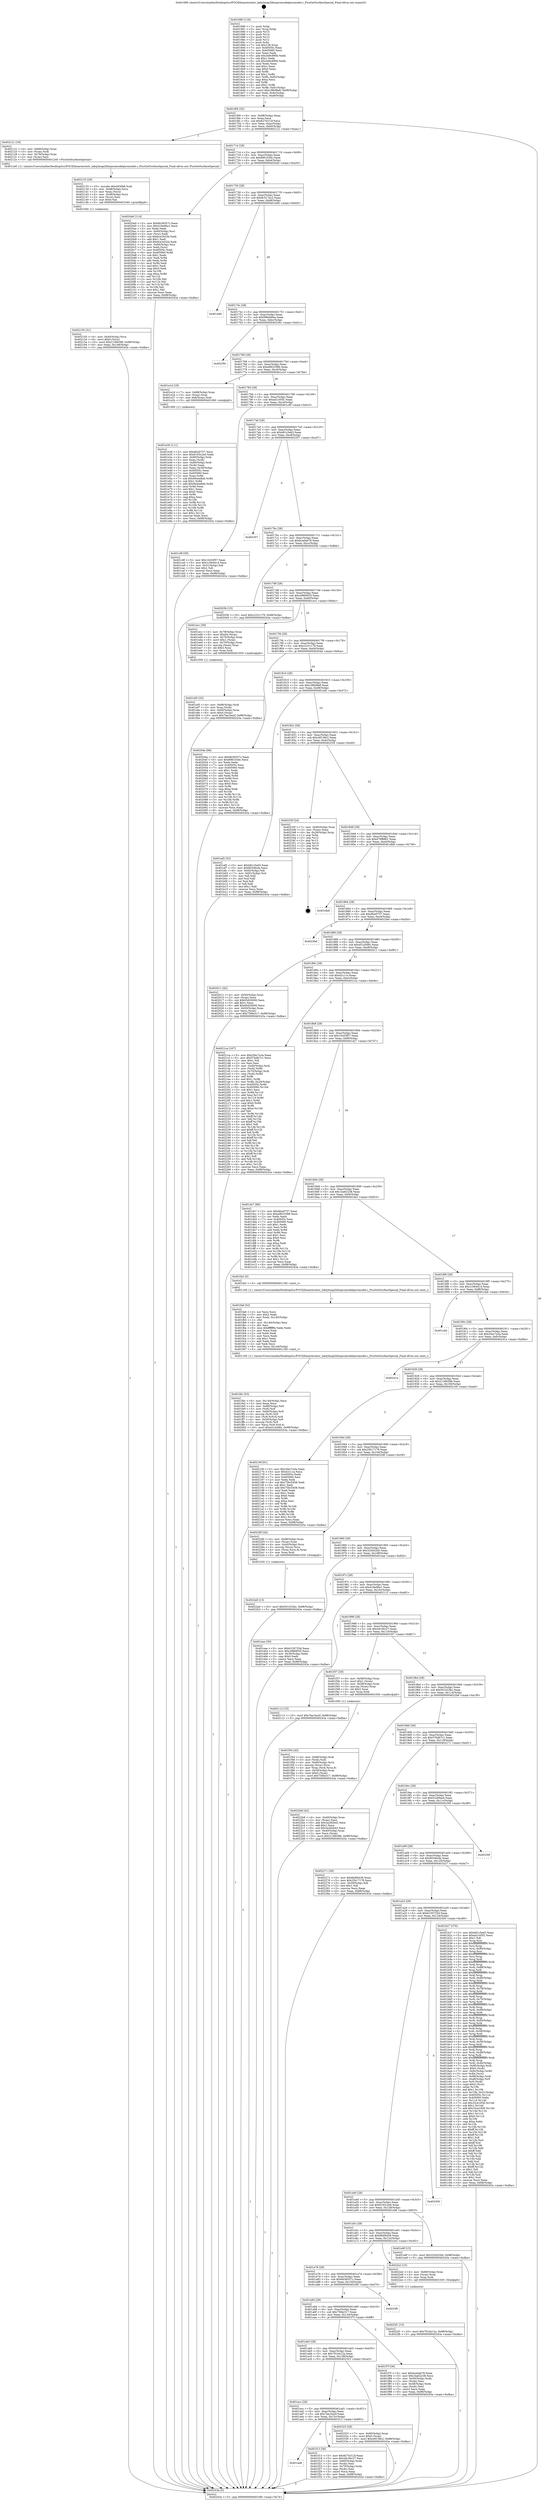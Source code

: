 digraph "0x401680" {
  label = "0x401680 (/mnt/c/Users/mathe/Desktop/tcc/POCII/binaries/extr_labq3map2libspicomodelpicomodel.c_PicoGetSurfaceSpecial_Final-ollvm.out::main(0))"
  labelloc = "t"
  node[shape=record]

  Entry [label="",width=0.3,height=0.3,shape=circle,fillcolor=black,style=filled]
  "0x4016f4" [label="{
     0x4016f4 [32]\l
     | [instrs]\l
     &nbsp;&nbsp;0x4016f4 \<+6\>: mov -0x98(%rbp),%eax\l
     &nbsp;&nbsp;0x4016fa \<+2\>: mov %eax,%ecx\l
     &nbsp;&nbsp;0x4016fc \<+6\>: sub $0x827b312f,%ecx\l
     &nbsp;&nbsp;0x401702 \<+6\>: mov %eax,-0xac(%rbp)\l
     &nbsp;&nbsp;0x401708 \<+6\>: mov %ecx,-0xb0(%rbp)\l
     &nbsp;&nbsp;0x40170e \<+6\>: je 0000000000402121 \<main+0xaa1\>\l
  }"]
  "0x402121" [label="{
     0x402121 [18]\l
     | [instrs]\l
     &nbsp;&nbsp;0x402121 \<+4\>: mov -0x68(%rbp),%rax\l
     &nbsp;&nbsp;0x402125 \<+3\>: mov (%rax),%rdi\l
     &nbsp;&nbsp;0x402128 \<+4\>: mov -0x78(%rbp),%rax\l
     &nbsp;&nbsp;0x40212c \<+2\>: mov (%rax),%esi\l
     &nbsp;&nbsp;0x40212e \<+5\>: call 0000000000401240 \<PicoGetSurfaceSpecial\>\l
     | [calls]\l
     &nbsp;&nbsp;0x401240 \{1\} (/mnt/c/Users/mathe/Desktop/tcc/POCII/binaries/extr_labq3map2libspicomodelpicomodel.c_PicoGetSurfaceSpecial_Final-ollvm.out::PicoGetSurfaceSpecial)\l
  }"]
  "0x401714" [label="{
     0x401714 [28]\l
     | [instrs]\l
     &nbsp;&nbsp;0x401714 \<+5\>: jmp 0000000000401719 \<main+0x99\>\l
     &nbsp;&nbsp;0x401719 \<+6\>: mov -0xac(%rbp),%eax\l
     &nbsp;&nbsp;0x40171f \<+5\>: sub $0x896103dc,%eax\l
     &nbsp;&nbsp;0x401724 \<+6\>: mov %eax,-0xb4(%rbp)\l
     &nbsp;&nbsp;0x40172a \<+6\>: je 00000000004020a0 \<main+0xa20\>\l
  }"]
  Exit [label="",width=0.3,height=0.3,shape=circle,fillcolor=black,style=filled,peripheries=2]
  "0x4020a0" [label="{
     0x4020a0 [114]\l
     | [instrs]\l
     &nbsp;&nbsp;0x4020a0 \<+5\>: mov $0x6b36557c,%eax\l
     &nbsp;&nbsp;0x4020a5 \<+5\>: mov $0x418e96a1,%ecx\l
     &nbsp;&nbsp;0x4020aa \<+2\>: xor %edx,%edx\l
     &nbsp;&nbsp;0x4020ac \<+4\>: mov -0x60(%rbp),%rsi\l
     &nbsp;&nbsp;0x4020b0 \<+2\>: mov (%rsi),%edi\l
     &nbsp;&nbsp;0x4020b2 \<+6\>: sub $0x6ce3432b,%edi\l
     &nbsp;&nbsp;0x4020b8 \<+3\>: add $0x1,%edi\l
     &nbsp;&nbsp;0x4020bb \<+6\>: add $0x6ce3432b,%edi\l
     &nbsp;&nbsp;0x4020c1 \<+4\>: mov -0x60(%rbp),%rsi\l
     &nbsp;&nbsp;0x4020c5 \<+2\>: mov %edi,(%rsi)\l
     &nbsp;&nbsp;0x4020c7 \<+7\>: mov 0x40505c,%edi\l
     &nbsp;&nbsp;0x4020ce \<+8\>: mov 0x405060,%r8d\l
     &nbsp;&nbsp;0x4020d6 \<+3\>: sub $0x1,%edx\l
     &nbsp;&nbsp;0x4020d9 \<+3\>: mov %edi,%r9d\l
     &nbsp;&nbsp;0x4020dc \<+3\>: add %edx,%r9d\l
     &nbsp;&nbsp;0x4020df \<+4\>: imul %r9d,%edi\l
     &nbsp;&nbsp;0x4020e3 \<+3\>: and $0x1,%edi\l
     &nbsp;&nbsp;0x4020e6 \<+3\>: cmp $0x0,%edi\l
     &nbsp;&nbsp;0x4020e9 \<+4\>: sete %r10b\l
     &nbsp;&nbsp;0x4020ed \<+4\>: cmp $0xa,%r8d\l
     &nbsp;&nbsp;0x4020f1 \<+4\>: setl %r11b\l
     &nbsp;&nbsp;0x4020f5 \<+3\>: mov %r10b,%bl\l
     &nbsp;&nbsp;0x4020f8 \<+3\>: and %r11b,%bl\l
     &nbsp;&nbsp;0x4020fb \<+3\>: xor %r11b,%r10b\l
     &nbsp;&nbsp;0x4020fe \<+3\>: or %r10b,%bl\l
     &nbsp;&nbsp;0x402101 \<+3\>: test $0x1,%bl\l
     &nbsp;&nbsp;0x402104 \<+3\>: cmovne %ecx,%eax\l
     &nbsp;&nbsp;0x402107 \<+6\>: mov %eax,-0x98(%rbp)\l
     &nbsp;&nbsp;0x40210d \<+5\>: jmp 000000000040243a \<main+0xdba\>\l
  }"]
  "0x401730" [label="{
     0x401730 [28]\l
     | [instrs]\l
     &nbsp;&nbsp;0x401730 \<+5\>: jmp 0000000000401735 \<main+0xb5\>\l
     &nbsp;&nbsp;0x401735 \<+6\>: mov -0xac(%rbp),%eax\l
     &nbsp;&nbsp;0x40173b \<+5\>: sub $0x8c517ac2,%eax\l
     &nbsp;&nbsp;0x401740 \<+6\>: mov %eax,-0xb8(%rbp)\l
     &nbsp;&nbsp;0x401746 \<+6\>: je 0000000000401d46 \<main+0x6c6\>\l
  }"]
  "0x4022f1" [label="{
     0x4022f1 [15]\l
     | [instrs]\l
     &nbsp;&nbsp;0x4022f1 \<+10\>: movl $0x791eb12a,-0x98(%rbp)\l
     &nbsp;&nbsp;0x4022fb \<+5\>: jmp 000000000040243a \<main+0xdba\>\l
  }"]
  "0x401d46" [label="{
     0x401d46\l
  }", style=dashed]
  "0x40174c" [label="{
     0x40174c [28]\l
     | [instrs]\l
     &nbsp;&nbsp;0x40174c \<+5\>: jmp 0000000000401751 \<main+0xd1\>\l
     &nbsp;&nbsp;0x401751 \<+6\>: mov -0xac(%rbp),%eax\l
     &nbsp;&nbsp;0x401757 \<+5\>: sub $0x996dd0ea,%eax\l
     &nbsp;&nbsp;0x40175c \<+6\>: mov %eax,-0xbc(%rbp)\l
     &nbsp;&nbsp;0x401762 \<+6\>: je 000000000040239c \<main+0xd1c\>\l
  }"]
  "0x4022a9" [label="{
     0x4022a9 [15]\l
     | [instrs]\l
     &nbsp;&nbsp;0x4022a9 \<+10\>: movl $0x501023bc,-0x98(%rbp)\l
     &nbsp;&nbsp;0x4022b3 \<+5\>: jmp 000000000040243a \<main+0xdba\>\l
  }"]
  "0x40239c" [label="{
     0x40239c\l
  }", style=dashed]
  "0x401768" [label="{
     0x401768 [28]\l
     | [instrs]\l
     &nbsp;&nbsp;0x401768 \<+5\>: jmp 000000000040176d \<main+0xed\>\l
     &nbsp;&nbsp;0x40176d \<+6\>: mov -0xac(%rbp),%eax\l
     &nbsp;&nbsp;0x401773 \<+5\>: sub $0xa9623386,%eax\l
     &nbsp;&nbsp;0x401778 \<+6\>: mov %eax,-0xc0(%rbp)\l
     &nbsp;&nbsp;0x40177e \<+6\>: je 0000000000401e1d \<main+0x79d\>\l
  }"]
  "0x402150" [label="{
     0x402150 [31]\l
     | [instrs]\l
     &nbsp;&nbsp;0x402150 \<+4\>: mov -0x40(%rbp),%rcx\l
     &nbsp;&nbsp;0x402154 \<+6\>: movl $0x0,(%rcx)\l
     &nbsp;&nbsp;0x40215a \<+10\>: movl $0x21366386,-0x98(%rbp)\l
     &nbsp;&nbsp;0x402164 \<+6\>: mov %eax,-0x148(%rbp)\l
     &nbsp;&nbsp;0x40216a \<+5\>: jmp 000000000040243a \<main+0xdba\>\l
  }"]
  "0x401e1d" [label="{
     0x401e1d [19]\l
     | [instrs]\l
     &nbsp;&nbsp;0x401e1d \<+7\>: mov -0x88(%rbp),%rax\l
     &nbsp;&nbsp;0x401e24 \<+3\>: mov (%rax),%rax\l
     &nbsp;&nbsp;0x401e27 \<+4\>: mov 0x8(%rax),%rdi\l
     &nbsp;&nbsp;0x401e2b \<+5\>: call 0000000000401060 \<atoi@plt\>\l
     | [calls]\l
     &nbsp;&nbsp;0x401060 \{1\} (unknown)\l
  }"]
  "0x401784" [label="{
     0x401784 [28]\l
     | [instrs]\l
     &nbsp;&nbsp;0x401784 \<+5\>: jmp 0000000000401789 \<main+0x109\>\l
     &nbsp;&nbsp;0x401789 \<+6\>: mov -0xac(%rbp),%eax\l
     &nbsp;&nbsp;0x40178f \<+5\>: sub $0xad1c05f1,%eax\l
     &nbsp;&nbsp;0x401794 \<+6\>: mov %eax,-0xc4(%rbp)\l
     &nbsp;&nbsp;0x40179a \<+6\>: je 0000000000401c9f \<main+0x61f\>\l
  }"]
  "0x402133" [label="{
     0x402133 [29]\l
     | [instrs]\l
     &nbsp;&nbsp;0x402133 \<+10\>: movabs $0x4030b6,%rdi\l
     &nbsp;&nbsp;0x40213d \<+4\>: mov -0x48(%rbp),%rcx\l
     &nbsp;&nbsp;0x402141 \<+2\>: mov %eax,(%rcx)\l
     &nbsp;&nbsp;0x402143 \<+4\>: mov -0x48(%rbp),%rcx\l
     &nbsp;&nbsp;0x402147 \<+2\>: mov (%rcx),%esi\l
     &nbsp;&nbsp;0x402149 \<+2\>: mov $0x0,%al\l
     &nbsp;&nbsp;0x40214b \<+5\>: call 0000000000401040 \<printf@plt\>\l
     | [calls]\l
     &nbsp;&nbsp;0x401040 \{1\} (unknown)\l
  }"]
  "0x401c9f" [label="{
     0x401c9f [30]\l
     | [instrs]\l
     &nbsp;&nbsp;0x401c9f \<+5\>: mov $0x10c03f57,%eax\l
     &nbsp;&nbsp;0x401ca4 \<+5\>: mov $0x1c564414,%ecx\l
     &nbsp;&nbsp;0x401ca9 \<+3\>: mov -0x31(%rbp),%dl\l
     &nbsp;&nbsp;0x401cac \<+3\>: test $0x1,%dl\l
     &nbsp;&nbsp;0x401caf \<+3\>: cmovne %ecx,%eax\l
     &nbsp;&nbsp;0x401cb2 \<+6\>: mov %eax,-0x98(%rbp)\l
     &nbsp;&nbsp;0x401cb8 \<+5\>: jmp 000000000040243a \<main+0xdba\>\l
  }"]
  "0x4017a0" [label="{
     0x4017a0 [28]\l
     | [instrs]\l
     &nbsp;&nbsp;0x4017a0 \<+5\>: jmp 00000000004017a5 \<main+0x125\>\l
     &nbsp;&nbsp;0x4017a5 \<+6\>: mov -0xac(%rbp),%eax\l
     &nbsp;&nbsp;0x4017ab \<+5\>: sub $0xb81c5ed3,%eax\l
     &nbsp;&nbsp;0x4017b0 \<+6\>: mov %eax,-0xc8(%rbp)\l
     &nbsp;&nbsp;0x4017b6 \<+6\>: je 0000000000402357 \<main+0xcd7\>\l
  }"]
  "0x401fdc" [label="{
     0x401fdc [53]\l
     | [instrs]\l
     &nbsp;&nbsp;0x401fdc \<+6\>: mov -0x144(%rbp),%ecx\l
     &nbsp;&nbsp;0x401fe2 \<+3\>: imul %eax,%ecx\l
     &nbsp;&nbsp;0x401fe5 \<+4\>: mov -0x68(%rbp),%r8\l
     &nbsp;&nbsp;0x401fe9 \<+3\>: mov (%r8),%r8\l
     &nbsp;&nbsp;0x401fec \<+4\>: mov -0x60(%rbp),%r9\l
     &nbsp;&nbsp;0x401ff0 \<+3\>: movslq (%r9),%r9\l
     &nbsp;&nbsp;0x401ff3 \<+4\>: mov (%r8,%r9,8),%r8\l
     &nbsp;&nbsp;0x401ff7 \<+4\>: mov -0x50(%rbp),%r9\l
     &nbsp;&nbsp;0x401ffb \<+3\>: movslq (%r9),%r9\l
     &nbsp;&nbsp;0x401ffe \<+4\>: mov %ecx,(%r8,%r9,4)\l
     &nbsp;&nbsp;0x402002 \<+10\>: movl $0xe51a5d6c,-0x98(%rbp)\l
     &nbsp;&nbsp;0x40200c \<+5\>: jmp 000000000040243a \<main+0xdba\>\l
  }"]
  "0x402357" [label="{
     0x402357\l
  }", style=dashed]
  "0x4017bc" [label="{
     0x4017bc [28]\l
     | [instrs]\l
     &nbsp;&nbsp;0x4017bc \<+5\>: jmp 00000000004017c1 \<main+0x141\>\l
     &nbsp;&nbsp;0x4017c1 \<+6\>: mov -0xac(%rbp),%eax\l
     &nbsp;&nbsp;0x4017c7 \<+5\>: sub $0xbca0ab78,%eax\l
     &nbsp;&nbsp;0x4017cc \<+6\>: mov %eax,-0xcc(%rbp)\l
     &nbsp;&nbsp;0x4017d2 \<+6\>: je 000000000040203b \<main+0x9bb\>\l
  }"]
  "0x401fa8" [label="{
     0x401fa8 [52]\l
     | [instrs]\l
     &nbsp;&nbsp;0x401fa8 \<+2\>: xor %ecx,%ecx\l
     &nbsp;&nbsp;0x401faa \<+5\>: mov $0x2,%edx\l
     &nbsp;&nbsp;0x401faf \<+6\>: mov %edx,-0x140(%rbp)\l
     &nbsp;&nbsp;0x401fb5 \<+1\>: cltd\l
     &nbsp;&nbsp;0x401fb6 \<+6\>: mov -0x140(%rbp),%esi\l
     &nbsp;&nbsp;0x401fbc \<+2\>: idiv %esi\l
     &nbsp;&nbsp;0x401fbe \<+6\>: imul $0xfffffffe,%edx,%edx\l
     &nbsp;&nbsp;0x401fc4 \<+2\>: mov %ecx,%edi\l
     &nbsp;&nbsp;0x401fc6 \<+2\>: sub %edx,%edi\l
     &nbsp;&nbsp;0x401fc8 \<+2\>: mov %ecx,%edx\l
     &nbsp;&nbsp;0x401fca \<+3\>: sub $0x1,%edx\l
     &nbsp;&nbsp;0x401fcd \<+2\>: add %edx,%edi\l
     &nbsp;&nbsp;0x401fcf \<+2\>: sub %edi,%ecx\l
     &nbsp;&nbsp;0x401fd1 \<+6\>: mov %ecx,-0x144(%rbp)\l
     &nbsp;&nbsp;0x401fd7 \<+5\>: call 0000000000401160 \<next_i\>\l
     | [calls]\l
     &nbsp;&nbsp;0x401160 \{1\} (/mnt/c/Users/mathe/Desktop/tcc/POCII/binaries/extr_labq3map2libspicomodelpicomodel.c_PicoGetSurfaceSpecial_Final-ollvm.out::next_i)\l
  }"]
  "0x40203b" [label="{
     0x40203b [15]\l
     | [instrs]\l
     &nbsp;&nbsp;0x40203b \<+10\>: movl $0xc2231178,-0x98(%rbp)\l
     &nbsp;&nbsp;0x402045 \<+5\>: jmp 000000000040243a \<main+0xdba\>\l
  }"]
  "0x4017d8" [label="{
     0x4017d8 [28]\l
     | [instrs]\l
     &nbsp;&nbsp;0x4017d8 \<+5\>: jmp 00000000004017dd \<main+0x15d\>\l
     &nbsp;&nbsp;0x4017dd \<+6\>: mov -0xac(%rbp),%eax\l
     &nbsp;&nbsp;0x4017e3 \<+5\>: sub $0xc0869035,%eax\l
     &nbsp;&nbsp;0x4017e8 \<+6\>: mov %eax,-0xd0(%rbp)\l
     &nbsp;&nbsp;0x4017ee \<+6\>: je 0000000000401ecc \<main+0x84c\>\l
  }"]
  "0x401f54" [label="{
     0x401f54 [43]\l
     | [instrs]\l
     &nbsp;&nbsp;0x401f54 \<+4\>: mov -0x68(%rbp),%rdi\l
     &nbsp;&nbsp;0x401f58 \<+3\>: mov (%rdi),%rdi\l
     &nbsp;&nbsp;0x401f5b \<+4\>: mov -0x60(%rbp),%rcx\l
     &nbsp;&nbsp;0x401f5f \<+3\>: movslq (%rcx),%rcx\l
     &nbsp;&nbsp;0x401f62 \<+4\>: mov %rax,(%rdi,%rcx,8)\l
     &nbsp;&nbsp;0x401f66 \<+4\>: mov -0x50(%rbp),%rax\l
     &nbsp;&nbsp;0x401f6a \<+6\>: movl $0x0,(%rax)\l
     &nbsp;&nbsp;0x401f70 \<+10\>: movl $0x75f4e317,-0x98(%rbp)\l
     &nbsp;&nbsp;0x401f7a \<+5\>: jmp 000000000040243a \<main+0xdba\>\l
  }"]
  "0x401ecc" [label="{
     0x401ecc [39]\l
     | [instrs]\l
     &nbsp;&nbsp;0x401ecc \<+4\>: mov -0x78(%rbp),%rax\l
     &nbsp;&nbsp;0x401ed0 \<+6\>: movl $0x64,(%rax)\l
     &nbsp;&nbsp;0x401ed6 \<+4\>: mov -0x70(%rbp),%rax\l
     &nbsp;&nbsp;0x401eda \<+6\>: movl $0x1,(%rax)\l
     &nbsp;&nbsp;0x401ee0 \<+4\>: mov -0x70(%rbp),%rax\l
     &nbsp;&nbsp;0x401ee4 \<+3\>: movslq (%rax),%rax\l
     &nbsp;&nbsp;0x401ee7 \<+4\>: shl $0x3,%rax\l
     &nbsp;&nbsp;0x401eeb \<+3\>: mov %rax,%rdi\l
     &nbsp;&nbsp;0x401eee \<+5\>: call 0000000000401050 \<malloc@plt\>\l
     | [calls]\l
     &nbsp;&nbsp;0x401050 \{1\} (unknown)\l
  }"]
  "0x4017f4" [label="{
     0x4017f4 [28]\l
     | [instrs]\l
     &nbsp;&nbsp;0x4017f4 \<+5\>: jmp 00000000004017f9 \<main+0x179\>\l
     &nbsp;&nbsp;0x4017f9 \<+6\>: mov -0xac(%rbp),%eax\l
     &nbsp;&nbsp;0x4017ff \<+5\>: sub $0xc2231178,%eax\l
     &nbsp;&nbsp;0x401804 \<+6\>: mov %eax,-0xd4(%rbp)\l
     &nbsp;&nbsp;0x40180a \<+6\>: je 000000000040204a \<main+0x9ca\>\l
  }"]
  "0x401ae8" [label="{
     0x401ae8\l
  }", style=dashed]
  "0x40204a" [label="{
     0x40204a [86]\l
     | [instrs]\l
     &nbsp;&nbsp;0x40204a \<+5\>: mov $0x6b36557c,%eax\l
     &nbsp;&nbsp;0x40204f \<+5\>: mov $0x896103dc,%ecx\l
     &nbsp;&nbsp;0x402054 \<+2\>: xor %edx,%edx\l
     &nbsp;&nbsp;0x402056 \<+7\>: mov 0x40505c,%esi\l
     &nbsp;&nbsp;0x40205d \<+7\>: mov 0x405060,%edi\l
     &nbsp;&nbsp;0x402064 \<+3\>: sub $0x1,%edx\l
     &nbsp;&nbsp;0x402067 \<+3\>: mov %esi,%r8d\l
     &nbsp;&nbsp;0x40206a \<+3\>: add %edx,%r8d\l
     &nbsp;&nbsp;0x40206d \<+4\>: imul %r8d,%esi\l
     &nbsp;&nbsp;0x402071 \<+3\>: and $0x1,%esi\l
     &nbsp;&nbsp;0x402074 \<+3\>: cmp $0x0,%esi\l
     &nbsp;&nbsp;0x402077 \<+4\>: sete %r9b\l
     &nbsp;&nbsp;0x40207b \<+3\>: cmp $0xa,%edi\l
     &nbsp;&nbsp;0x40207e \<+4\>: setl %r10b\l
     &nbsp;&nbsp;0x402082 \<+3\>: mov %r9b,%r11b\l
     &nbsp;&nbsp;0x402085 \<+3\>: and %r10b,%r11b\l
     &nbsp;&nbsp;0x402088 \<+3\>: xor %r10b,%r9b\l
     &nbsp;&nbsp;0x40208b \<+3\>: or %r9b,%r11b\l
     &nbsp;&nbsp;0x40208e \<+4\>: test $0x1,%r11b\l
     &nbsp;&nbsp;0x402092 \<+3\>: cmovne %ecx,%eax\l
     &nbsp;&nbsp;0x402095 \<+6\>: mov %eax,-0x98(%rbp)\l
     &nbsp;&nbsp;0x40209b \<+5\>: jmp 000000000040243a \<main+0xdba\>\l
  }"]
  "0x401810" [label="{
     0x401810 [28]\l
     | [instrs]\l
     &nbsp;&nbsp;0x401810 \<+5\>: jmp 0000000000401815 \<main+0x195\>\l
     &nbsp;&nbsp;0x401815 \<+6\>: mov -0xac(%rbp),%eax\l
     &nbsp;&nbsp;0x40181b \<+5\>: sub $0xc3fb08e8,%eax\l
     &nbsp;&nbsp;0x401820 \<+6\>: mov %eax,-0xd8(%rbp)\l
     &nbsp;&nbsp;0x401826 \<+6\>: je 0000000000401af2 \<main+0x472\>\l
  }"]
  "0x401f13" [label="{
     0x401f13 [36]\l
     | [instrs]\l
     &nbsp;&nbsp;0x401f13 \<+5\>: mov $0x827b312f,%eax\l
     &nbsp;&nbsp;0x401f18 \<+5\>: mov $0x44c36c27,%ecx\l
     &nbsp;&nbsp;0x401f1d \<+4\>: mov -0x60(%rbp),%rdx\l
     &nbsp;&nbsp;0x401f21 \<+2\>: mov (%rdx),%esi\l
     &nbsp;&nbsp;0x401f23 \<+4\>: mov -0x70(%rbp),%rdx\l
     &nbsp;&nbsp;0x401f27 \<+2\>: cmp (%rdx),%esi\l
     &nbsp;&nbsp;0x401f29 \<+3\>: cmovl %ecx,%eax\l
     &nbsp;&nbsp;0x401f2c \<+6\>: mov %eax,-0x98(%rbp)\l
     &nbsp;&nbsp;0x401f32 \<+5\>: jmp 000000000040243a \<main+0xdba\>\l
  }"]
  "0x401af2" [label="{
     0x401af2 [53]\l
     | [instrs]\l
     &nbsp;&nbsp;0x401af2 \<+5\>: mov $0xb81c5ed3,%eax\l
     &nbsp;&nbsp;0x401af7 \<+5\>: mov $0x60346cfa,%ecx\l
     &nbsp;&nbsp;0x401afc \<+6\>: mov -0x92(%rbp),%dl\l
     &nbsp;&nbsp;0x401b02 \<+7\>: mov -0x91(%rbp),%sil\l
     &nbsp;&nbsp;0x401b09 \<+3\>: mov %dl,%dil\l
     &nbsp;&nbsp;0x401b0c \<+3\>: and %sil,%dil\l
     &nbsp;&nbsp;0x401b0f \<+3\>: xor %sil,%dl\l
     &nbsp;&nbsp;0x401b12 \<+3\>: or %dl,%dil\l
     &nbsp;&nbsp;0x401b15 \<+4\>: test $0x1,%dil\l
     &nbsp;&nbsp;0x401b19 \<+3\>: cmovne %ecx,%eax\l
     &nbsp;&nbsp;0x401b1c \<+6\>: mov %eax,-0x98(%rbp)\l
     &nbsp;&nbsp;0x401b22 \<+5\>: jmp 000000000040243a \<main+0xdba\>\l
  }"]
  "0x40182c" [label="{
     0x40182c [28]\l
     | [instrs]\l
     &nbsp;&nbsp;0x40182c \<+5\>: jmp 0000000000401831 \<main+0x1b1\>\l
     &nbsp;&nbsp;0x401831 \<+6\>: mov -0xac(%rbp),%eax\l
     &nbsp;&nbsp;0x401837 \<+5\>: sub $0xc6f138c2,%eax\l
     &nbsp;&nbsp;0x40183c \<+6\>: mov %eax,-0xdc(%rbp)\l
     &nbsp;&nbsp;0x401842 \<+6\>: je 000000000040233f \<main+0xcbf\>\l
  }"]
  "0x40243a" [label="{
     0x40243a [5]\l
     | [instrs]\l
     &nbsp;&nbsp;0x40243a \<+5\>: jmp 00000000004016f4 \<main+0x74\>\l
  }"]
  "0x401680" [label="{
     0x401680 [116]\l
     | [instrs]\l
     &nbsp;&nbsp;0x401680 \<+1\>: push %rbp\l
     &nbsp;&nbsp;0x401681 \<+3\>: mov %rsp,%rbp\l
     &nbsp;&nbsp;0x401684 \<+2\>: push %r15\l
     &nbsp;&nbsp;0x401686 \<+2\>: push %r14\l
     &nbsp;&nbsp;0x401688 \<+2\>: push %r13\l
     &nbsp;&nbsp;0x40168a \<+2\>: push %r12\l
     &nbsp;&nbsp;0x40168c \<+1\>: push %rbx\l
     &nbsp;&nbsp;0x40168d \<+7\>: sub $0x138,%rsp\l
     &nbsp;&nbsp;0x401694 \<+7\>: mov 0x40505c,%eax\l
     &nbsp;&nbsp;0x40169b \<+7\>: mov 0x405060,%ecx\l
     &nbsp;&nbsp;0x4016a2 \<+2\>: mov %eax,%edx\l
     &nbsp;&nbsp;0x4016a4 \<+6\>: add $0x3e9c990b,%edx\l
     &nbsp;&nbsp;0x4016aa \<+3\>: sub $0x1,%edx\l
     &nbsp;&nbsp;0x4016ad \<+6\>: sub $0x3e9c990b,%edx\l
     &nbsp;&nbsp;0x4016b3 \<+3\>: imul %edx,%eax\l
     &nbsp;&nbsp;0x4016b6 \<+3\>: and $0x1,%eax\l
     &nbsp;&nbsp;0x4016b9 \<+3\>: cmp $0x0,%eax\l
     &nbsp;&nbsp;0x4016bc \<+4\>: sete %r8b\l
     &nbsp;&nbsp;0x4016c0 \<+4\>: and $0x1,%r8b\l
     &nbsp;&nbsp;0x4016c4 \<+7\>: mov %r8b,-0x92(%rbp)\l
     &nbsp;&nbsp;0x4016cb \<+3\>: cmp $0xa,%ecx\l
     &nbsp;&nbsp;0x4016ce \<+4\>: setl %r8b\l
     &nbsp;&nbsp;0x4016d2 \<+4\>: and $0x1,%r8b\l
     &nbsp;&nbsp;0x4016d6 \<+7\>: mov %r8b,-0x91(%rbp)\l
     &nbsp;&nbsp;0x4016dd \<+10\>: movl $0xc3fb08e8,-0x98(%rbp)\l
     &nbsp;&nbsp;0x4016e7 \<+6\>: mov %edi,-0x9c(%rbp)\l
     &nbsp;&nbsp;0x4016ed \<+7\>: mov %rsi,-0xa8(%rbp)\l
  }"]
  "0x401acc" [label="{
     0x401acc [28]\l
     | [instrs]\l
     &nbsp;&nbsp;0x401acc \<+5\>: jmp 0000000000401ad1 \<main+0x451\>\l
     &nbsp;&nbsp;0x401ad1 \<+6\>: mov -0xac(%rbp),%eax\l
     &nbsp;&nbsp;0x401ad7 \<+5\>: sub $0x7be1ba2f,%eax\l
     &nbsp;&nbsp;0x401adc \<+6\>: mov %eax,-0x13c(%rbp)\l
     &nbsp;&nbsp;0x401ae2 \<+6\>: je 0000000000401f13 \<main+0x893\>\l
  }"]
  "0x40233f" [label="{
     0x40233f [24]\l
     | [instrs]\l
     &nbsp;&nbsp;0x40233f \<+7\>: mov -0x90(%rbp),%rax\l
     &nbsp;&nbsp;0x402346 \<+2\>: mov (%rax),%eax\l
     &nbsp;&nbsp;0x402348 \<+4\>: lea -0x28(%rbp),%rsp\l
     &nbsp;&nbsp;0x40234c \<+1\>: pop %rbx\l
     &nbsp;&nbsp;0x40234d \<+2\>: pop %r12\l
     &nbsp;&nbsp;0x40234f \<+2\>: pop %r13\l
     &nbsp;&nbsp;0x402351 \<+2\>: pop %r14\l
     &nbsp;&nbsp;0x402353 \<+2\>: pop %r15\l
     &nbsp;&nbsp;0x402355 \<+1\>: pop %rbp\l
     &nbsp;&nbsp;0x402356 \<+1\>: ret\l
  }"]
  "0x401848" [label="{
     0x401848 [28]\l
     | [instrs]\l
     &nbsp;&nbsp;0x401848 \<+5\>: jmp 000000000040184d \<main+0x1cd\>\l
     &nbsp;&nbsp;0x40184d \<+6\>: mov -0xac(%rbp),%eax\l
     &nbsp;&nbsp;0x401853 \<+5\>: sub $0xd79f8881,%eax\l
     &nbsp;&nbsp;0x401858 \<+6\>: mov %eax,-0xe0(%rbp)\l
     &nbsp;&nbsp;0x40185e \<+6\>: je 0000000000401db8 \<main+0x738\>\l
  }"]
  "0x402323" [label="{
     0x402323 [28]\l
     | [instrs]\l
     &nbsp;&nbsp;0x402323 \<+7\>: mov -0x90(%rbp),%rax\l
     &nbsp;&nbsp;0x40232a \<+6\>: movl $0x0,(%rax)\l
     &nbsp;&nbsp;0x402330 \<+10\>: movl $0xc6f138c2,-0x98(%rbp)\l
     &nbsp;&nbsp;0x40233a \<+5\>: jmp 000000000040243a \<main+0xdba\>\l
  }"]
  "0x401db8" [label="{
     0x401db8\l
  }", style=dashed]
  "0x401864" [label="{
     0x401864 [28]\l
     | [instrs]\l
     &nbsp;&nbsp;0x401864 \<+5\>: jmp 0000000000401869 \<main+0x1e9\>\l
     &nbsp;&nbsp;0x401869 \<+6\>: mov -0xac(%rbp),%eax\l
     &nbsp;&nbsp;0x40186f \<+5\>: sub $0xdfce0757,%eax\l
     &nbsp;&nbsp;0x401874 \<+6\>: mov %eax,-0xe4(%rbp)\l
     &nbsp;&nbsp;0x40187a \<+6\>: je 00000000004023bd \<main+0xd3d\>\l
  }"]
  "0x401ab0" [label="{
     0x401ab0 [28]\l
     | [instrs]\l
     &nbsp;&nbsp;0x401ab0 \<+5\>: jmp 0000000000401ab5 \<main+0x435\>\l
     &nbsp;&nbsp;0x401ab5 \<+6\>: mov -0xac(%rbp),%eax\l
     &nbsp;&nbsp;0x401abb \<+5\>: sub $0x791eb12a,%eax\l
     &nbsp;&nbsp;0x401ac0 \<+6\>: mov %eax,-0x138(%rbp)\l
     &nbsp;&nbsp;0x401ac6 \<+6\>: je 0000000000402323 \<main+0xca3\>\l
  }"]
  "0x4023bd" [label="{
     0x4023bd\l
  }", style=dashed]
  "0x401880" [label="{
     0x401880 [28]\l
     | [instrs]\l
     &nbsp;&nbsp;0x401880 \<+5\>: jmp 0000000000401885 \<main+0x205\>\l
     &nbsp;&nbsp;0x401885 \<+6\>: mov -0xac(%rbp),%eax\l
     &nbsp;&nbsp;0x40188b \<+5\>: sub $0xe51a5d6c,%eax\l
     &nbsp;&nbsp;0x401890 \<+6\>: mov %eax,-0xe8(%rbp)\l
     &nbsp;&nbsp;0x401896 \<+6\>: je 0000000000402011 \<main+0x991\>\l
  }"]
  "0x401f7f" [label="{
     0x401f7f [36]\l
     | [instrs]\l
     &nbsp;&nbsp;0x401f7f \<+5\>: mov $0xbca0ab78,%eax\l
     &nbsp;&nbsp;0x401f84 \<+5\>: mov $0x1ba62238,%ecx\l
     &nbsp;&nbsp;0x401f89 \<+4\>: mov -0x50(%rbp),%rdx\l
     &nbsp;&nbsp;0x401f8d \<+2\>: mov (%rdx),%esi\l
     &nbsp;&nbsp;0x401f8f \<+4\>: mov -0x58(%rbp),%rdx\l
     &nbsp;&nbsp;0x401f93 \<+2\>: cmp (%rdx),%esi\l
     &nbsp;&nbsp;0x401f95 \<+3\>: cmovl %ecx,%eax\l
     &nbsp;&nbsp;0x401f98 \<+6\>: mov %eax,-0x98(%rbp)\l
     &nbsp;&nbsp;0x401f9e \<+5\>: jmp 000000000040243a \<main+0xdba\>\l
  }"]
  "0x402011" [label="{
     0x402011 [42]\l
     | [instrs]\l
     &nbsp;&nbsp;0x402011 \<+4\>: mov -0x50(%rbp),%rax\l
     &nbsp;&nbsp;0x402015 \<+2\>: mov (%rax),%ecx\l
     &nbsp;&nbsp;0x402017 \<+6\>: sub $0x65d20000,%ecx\l
     &nbsp;&nbsp;0x40201d \<+3\>: add $0x1,%ecx\l
     &nbsp;&nbsp;0x402020 \<+6\>: add $0x65d20000,%ecx\l
     &nbsp;&nbsp;0x402026 \<+4\>: mov -0x50(%rbp),%rax\l
     &nbsp;&nbsp;0x40202a \<+2\>: mov %ecx,(%rax)\l
     &nbsp;&nbsp;0x40202c \<+10\>: movl $0x75f4e317,-0x98(%rbp)\l
     &nbsp;&nbsp;0x402036 \<+5\>: jmp 000000000040243a \<main+0xdba\>\l
  }"]
  "0x40189c" [label="{
     0x40189c [28]\l
     | [instrs]\l
     &nbsp;&nbsp;0x40189c \<+5\>: jmp 00000000004018a1 \<main+0x221\>\l
     &nbsp;&nbsp;0x4018a1 \<+6\>: mov -0xac(%rbp),%eax\l
     &nbsp;&nbsp;0x4018a7 \<+5\>: sub $0x42c11a,%eax\l
     &nbsp;&nbsp;0x4018ac \<+6\>: mov %eax,-0xec(%rbp)\l
     &nbsp;&nbsp;0x4018b2 \<+6\>: je 00000000004021ca \<main+0xb4a\>\l
  }"]
  "0x401a94" [label="{
     0x401a94 [28]\l
     | [instrs]\l
     &nbsp;&nbsp;0x401a94 \<+5\>: jmp 0000000000401a99 \<main+0x419\>\l
     &nbsp;&nbsp;0x401a99 \<+6\>: mov -0xac(%rbp),%eax\l
     &nbsp;&nbsp;0x401a9f \<+5\>: sub $0x75f4e317,%eax\l
     &nbsp;&nbsp;0x401aa4 \<+6\>: mov %eax,-0x134(%rbp)\l
     &nbsp;&nbsp;0x401aaa \<+6\>: je 0000000000401f7f \<main+0x8ff\>\l
  }"]
  "0x4021ca" [label="{
     0x4021ca [167]\l
     | [instrs]\l
     &nbsp;&nbsp;0x4021ca \<+5\>: mov $0x20ec7a3a,%eax\l
     &nbsp;&nbsp;0x4021cf \<+5\>: mov $0x57bdb7c1,%ecx\l
     &nbsp;&nbsp;0x4021d4 \<+2\>: mov $0x1,%dl\l
     &nbsp;&nbsp;0x4021d6 \<+2\>: xor %esi,%esi\l
     &nbsp;&nbsp;0x4021d8 \<+4\>: mov -0x40(%rbp),%rdi\l
     &nbsp;&nbsp;0x4021dc \<+3\>: mov (%rdi),%r8d\l
     &nbsp;&nbsp;0x4021df \<+4\>: mov -0x70(%rbp),%rdi\l
     &nbsp;&nbsp;0x4021e3 \<+3\>: cmp (%rdi),%r8d\l
     &nbsp;&nbsp;0x4021e6 \<+4\>: setl %r9b\l
     &nbsp;&nbsp;0x4021ea \<+4\>: and $0x1,%r9b\l
     &nbsp;&nbsp;0x4021ee \<+4\>: mov %r9b,-0x29(%rbp)\l
     &nbsp;&nbsp;0x4021f2 \<+8\>: mov 0x40505c,%r8d\l
     &nbsp;&nbsp;0x4021fa \<+8\>: mov 0x405060,%r10d\l
     &nbsp;&nbsp;0x402202 \<+3\>: sub $0x1,%esi\l
     &nbsp;&nbsp;0x402205 \<+3\>: mov %r8d,%r11d\l
     &nbsp;&nbsp;0x402208 \<+3\>: add %esi,%r11d\l
     &nbsp;&nbsp;0x40220b \<+4\>: imul %r11d,%r8d\l
     &nbsp;&nbsp;0x40220f \<+4\>: and $0x1,%r8d\l
     &nbsp;&nbsp;0x402213 \<+4\>: cmp $0x0,%r8d\l
     &nbsp;&nbsp;0x402217 \<+4\>: sete %r9b\l
     &nbsp;&nbsp;0x40221b \<+4\>: cmp $0xa,%r10d\l
     &nbsp;&nbsp;0x40221f \<+3\>: setl %bl\l
     &nbsp;&nbsp;0x402222 \<+3\>: mov %r9b,%r14b\l
     &nbsp;&nbsp;0x402225 \<+4\>: xor $0xff,%r14b\l
     &nbsp;&nbsp;0x402229 \<+3\>: mov %bl,%r15b\l
     &nbsp;&nbsp;0x40222c \<+4\>: xor $0xff,%r15b\l
     &nbsp;&nbsp;0x402230 \<+3\>: xor $0x1,%dl\l
     &nbsp;&nbsp;0x402233 \<+3\>: mov %r14b,%r12b\l
     &nbsp;&nbsp;0x402236 \<+4\>: and $0xff,%r12b\l
     &nbsp;&nbsp;0x40223a \<+3\>: and %dl,%r9b\l
     &nbsp;&nbsp;0x40223d \<+3\>: mov %r15b,%r13b\l
     &nbsp;&nbsp;0x402240 \<+4\>: and $0xff,%r13b\l
     &nbsp;&nbsp;0x402244 \<+2\>: and %dl,%bl\l
     &nbsp;&nbsp;0x402246 \<+3\>: or %r9b,%r12b\l
     &nbsp;&nbsp;0x402249 \<+3\>: or %bl,%r13b\l
     &nbsp;&nbsp;0x40224c \<+3\>: xor %r13b,%r12b\l
     &nbsp;&nbsp;0x40224f \<+3\>: or %r15b,%r14b\l
     &nbsp;&nbsp;0x402252 \<+4\>: xor $0xff,%r14b\l
     &nbsp;&nbsp;0x402256 \<+3\>: or $0x1,%dl\l
     &nbsp;&nbsp;0x402259 \<+3\>: and %dl,%r14b\l
     &nbsp;&nbsp;0x40225c \<+3\>: or %r14b,%r12b\l
     &nbsp;&nbsp;0x40225f \<+4\>: test $0x1,%r12b\l
     &nbsp;&nbsp;0x402263 \<+3\>: cmovne %ecx,%eax\l
     &nbsp;&nbsp;0x402266 \<+6\>: mov %eax,-0x98(%rbp)\l
     &nbsp;&nbsp;0x40226c \<+5\>: jmp 000000000040243a \<main+0xdba\>\l
  }"]
  "0x4018b8" [label="{
     0x4018b8 [28]\l
     | [instrs]\l
     &nbsp;&nbsp;0x4018b8 \<+5\>: jmp 00000000004018bd \<main+0x23d\>\l
     &nbsp;&nbsp;0x4018bd \<+6\>: mov -0xac(%rbp),%eax\l
     &nbsp;&nbsp;0x4018c3 \<+5\>: sub $0x10c03f57,%eax\l
     &nbsp;&nbsp;0x4018c8 \<+6\>: mov %eax,-0xf0(%rbp)\l
     &nbsp;&nbsp;0x4018ce \<+6\>: je 0000000000401dc7 \<main+0x747\>\l
  }"]
  "0x4023f0" [label="{
     0x4023f0\l
  }", style=dashed]
  "0x401dc7" [label="{
     0x401dc7 [86]\l
     | [instrs]\l
     &nbsp;&nbsp;0x401dc7 \<+5\>: mov $0xdfce0757,%eax\l
     &nbsp;&nbsp;0x401dcc \<+5\>: mov $0xa9623386,%ecx\l
     &nbsp;&nbsp;0x401dd1 \<+2\>: xor %edx,%edx\l
     &nbsp;&nbsp;0x401dd3 \<+7\>: mov 0x40505c,%esi\l
     &nbsp;&nbsp;0x401dda \<+7\>: mov 0x405060,%edi\l
     &nbsp;&nbsp;0x401de1 \<+3\>: sub $0x1,%edx\l
     &nbsp;&nbsp;0x401de4 \<+3\>: mov %esi,%r8d\l
     &nbsp;&nbsp;0x401de7 \<+3\>: add %edx,%r8d\l
     &nbsp;&nbsp;0x401dea \<+4\>: imul %r8d,%esi\l
     &nbsp;&nbsp;0x401dee \<+3\>: and $0x1,%esi\l
     &nbsp;&nbsp;0x401df1 \<+3\>: cmp $0x0,%esi\l
     &nbsp;&nbsp;0x401df4 \<+4\>: sete %r9b\l
     &nbsp;&nbsp;0x401df8 \<+3\>: cmp $0xa,%edi\l
     &nbsp;&nbsp;0x401dfb \<+4\>: setl %r10b\l
     &nbsp;&nbsp;0x401dff \<+3\>: mov %r9b,%r11b\l
     &nbsp;&nbsp;0x401e02 \<+3\>: and %r10b,%r11b\l
     &nbsp;&nbsp;0x401e05 \<+3\>: xor %r10b,%r9b\l
     &nbsp;&nbsp;0x401e08 \<+3\>: or %r9b,%r11b\l
     &nbsp;&nbsp;0x401e0b \<+4\>: test $0x1,%r11b\l
     &nbsp;&nbsp;0x401e0f \<+3\>: cmovne %ecx,%eax\l
     &nbsp;&nbsp;0x401e12 \<+6\>: mov %eax,-0x98(%rbp)\l
     &nbsp;&nbsp;0x401e18 \<+5\>: jmp 000000000040243a \<main+0xdba\>\l
  }"]
  "0x4018d4" [label="{
     0x4018d4 [28]\l
     | [instrs]\l
     &nbsp;&nbsp;0x4018d4 \<+5\>: jmp 00000000004018d9 \<main+0x259\>\l
     &nbsp;&nbsp;0x4018d9 \<+6\>: mov -0xac(%rbp),%eax\l
     &nbsp;&nbsp;0x4018df \<+5\>: sub $0x1ba62238,%eax\l
     &nbsp;&nbsp;0x4018e4 \<+6\>: mov %eax,-0xf4(%rbp)\l
     &nbsp;&nbsp;0x4018ea \<+6\>: je 0000000000401fa3 \<main+0x923\>\l
  }"]
  "0x401a78" [label="{
     0x401a78 [28]\l
     | [instrs]\l
     &nbsp;&nbsp;0x401a78 \<+5\>: jmp 0000000000401a7d \<main+0x3fd\>\l
     &nbsp;&nbsp;0x401a7d \<+6\>: mov -0xac(%rbp),%eax\l
     &nbsp;&nbsp;0x401a83 \<+5\>: sub $0x6b36557c,%eax\l
     &nbsp;&nbsp;0x401a88 \<+6\>: mov %eax,-0x130(%rbp)\l
     &nbsp;&nbsp;0x401a8e \<+6\>: je 00000000004023f0 \<main+0xd70\>\l
  }"]
  "0x401fa3" [label="{
     0x401fa3 [5]\l
     | [instrs]\l
     &nbsp;&nbsp;0x401fa3 \<+5\>: call 0000000000401160 \<next_i\>\l
     | [calls]\l
     &nbsp;&nbsp;0x401160 \{1\} (/mnt/c/Users/mathe/Desktop/tcc/POCII/binaries/extr_labq3map2libspicomodelpicomodel.c_PicoGetSurfaceSpecial_Final-ollvm.out::next_i)\l
  }"]
  "0x4018f0" [label="{
     0x4018f0 [28]\l
     | [instrs]\l
     &nbsp;&nbsp;0x4018f0 \<+5\>: jmp 00000000004018f5 \<main+0x275\>\l
     &nbsp;&nbsp;0x4018f5 \<+6\>: mov -0xac(%rbp),%eax\l
     &nbsp;&nbsp;0x4018fb \<+5\>: sub $0x1c564414,%eax\l
     &nbsp;&nbsp;0x401900 \<+6\>: mov %eax,-0xf8(%rbp)\l
     &nbsp;&nbsp;0x401906 \<+6\>: je 0000000000401cbd \<main+0x63d\>\l
  }"]
  "0x4022e2" [label="{
     0x4022e2 [15]\l
     | [instrs]\l
     &nbsp;&nbsp;0x4022e2 \<+4\>: mov -0x68(%rbp),%rax\l
     &nbsp;&nbsp;0x4022e6 \<+3\>: mov (%rax),%rax\l
     &nbsp;&nbsp;0x4022e9 \<+3\>: mov %rax,%rdi\l
     &nbsp;&nbsp;0x4022ec \<+5\>: call 0000000000401030 \<free@plt\>\l
     | [calls]\l
     &nbsp;&nbsp;0x401030 \{1\} (unknown)\l
  }"]
  "0x401cbd" [label="{
     0x401cbd\l
  }", style=dashed]
  "0x40190c" [label="{
     0x40190c [28]\l
     | [instrs]\l
     &nbsp;&nbsp;0x40190c \<+5\>: jmp 0000000000401911 \<main+0x291\>\l
     &nbsp;&nbsp;0x401911 \<+6\>: mov -0xac(%rbp),%eax\l
     &nbsp;&nbsp;0x401917 \<+5\>: sub $0x20ec7a3a,%eax\l
     &nbsp;&nbsp;0x40191c \<+6\>: mov %eax,-0xfc(%rbp)\l
     &nbsp;&nbsp;0x401922 \<+6\>: je 000000000040241a \<main+0xd9a\>\l
  }"]
  "0x401ef3" [label="{
     0x401ef3 [32]\l
     | [instrs]\l
     &nbsp;&nbsp;0x401ef3 \<+4\>: mov -0x68(%rbp),%rdi\l
     &nbsp;&nbsp;0x401ef7 \<+3\>: mov %rax,(%rdi)\l
     &nbsp;&nbsp;0x401efa \<+4\>: mov -0x60(%rbp),%rax\l
     &nbsp;&nbsp;0x401efe \<+6\>: movl $0x0,(%rax)\l
     &nbsp;&nbsp;0x401f04 \<+10\>: movl $0x7be1ba2f,-0x98(%rbp)\l
     &nbsp;&nbsp;0x401f0e \<+5\>: jmp 000000000040243a \<main+0xdba\>\l
  }"]
  "0x40241a" [label="{
     0x40241a\l
  }", style=dashed]
  "0x401928" [label="{
     0x401928 [28]\l
     | [instrs]\l
     &nbsp;&nbsp;0x401928 \<+5\>: jmp 000000000040192d \<main+0x2ad\>\l
     &nbsp;&nbsp;0x40192d \<+6\>: mov -0xac(%rbp),%eax\l
     &nbsp;&nbsp;0x401933 \<+5\>: sub $0x21366386,%eax\l
     &nbsp;&nbsp;0x401938 \<+6\>: mov %eax,-0x100(%rbp)\l
     &nbsp;&nbsp;0x40193e \<+6\>: je 000000000040216f \<main+0xaef\>\l
  }"]
  "0x401a5c" [label="{
     0x401a5c [28]\l
     | [instrs]\l
     &nbsp;&nbsp;0x401a5c \<+5\>: jmp 0000000000401a61 \<main+0x3e1\>\l
     &nbsp;&nbsp;0x401a61 \<+6\>: mov -0xac(%rbp),%eax\l
     &nbsp;&nbsp;0x401a67 \<+5\>: sub $0x66df4436,%eax\l
     &nbsp;&nbsp;0x401a6c \<+6\>: mov %eax,-0x12c(%rbp)\l
     &nbsp;&nbsp;0x401a72 \<+6\>: je 00000000004022e2 \<main+0xc62\>\l
  }"]
  "0x40216f" [label="{
     0x40216f [91]\l
     | [instrs]\l
     &nbsp;&nbsp;0x40216f \<+5\>: mov $0x20ec7a3a,%eax\l
     &nbsp;&nbsp;0x402174 \<+5\>: mov $0x42c11a,%ecx\l
     &nbsp;&nbsp;0x402179 \<+7\>: mov 0x40505c,%edx\l
     &nbsp;&nbsp;0x402180 \<+7\>: mov 0x405060,%esi\l
     &nbsp;&nbsp;0x402187 \<+2\>: mov %edx,%edi\l
     &nbsp;&nbsp;0x402189 \<+6\>: sub $0x75bc5458,%edi\l
     &nbsp;&nbsp;0x40218f \<+3\>: sub $0x1,%edi\l
     &nbsp;&nbsp;0x402192 \<+6\>: add $0x75bc5458,%edi\l
     &nbsp;&nbsp;0x402198 \<+3\>: imul %edi,%edx\l
     &nbsp;&nbsp;0x40219b \<+3\>: and $0x1,%edx\l
     &nbsp;&nbsp;0x40219e \<+3\>: cmp $0x0,%edx\l
     &nbsp;&nbsp;0x4021a1 \<+4\>: sete %r8b\l
     &nbsp;&nbsp;0x4021a5 \<+3\>: cmp $0xa,%esi\l
     &nbsp;&nbsp;0x4021a8 \<+4\>: setl %r9b\l
     &nbsp;&nbsp;0x4021ac \<+3\>: mov %r8b,%r10b\l
     &nbsp;&nbsp;0x4021af \<+3\>: and %r9b,%r10b\l
     &nbsp;&nbsp;0x4021b2 \<+3\>: xor %r9b,%r8b\l
     &nbsp;&nbsp;0x4021b5 \<+3\>: or %r8b,%r10b\l
     &nbsp;&nbsp;0x4021b8 \<+4\>: test $0x1,%r10b\l
     &nbsp;&nbsp;0x4021bc \<+3\>: cmovne %ecx,%eax\l
     &nbsp;&nbsp;0x4021bf \<+6\>: mov %eax,-0x98(%rbp)\l
     &nbsp;&nbsp;0x4021c5 \<+5\>: jmp 000000000040243a \<main+0xdba\>\l
  }"]
  "0x401944" [label="{
     0x401944 [28]\l
     | [instrs]\l
     &nbsp;&nbsp;0x401944 \<+5\>: jmp 0000000000401949 \<main+0x2c9\>\l
     &nbsp;&nbsp;0x401949 \<+6\>: mov -0xac(%rbp),%eax\l
     &nbsp;&nbsp;0x40194f \<+5\>: sub $0x25b17176,%eax\l
     &nbsp;&nbsp;0x401954 \<+6\>: mov %eax,-0x104(%rbp)\l
     &nbsp;&nbsp;0x40195a \<+6\>: je 000000000040228f \<main+0xc0f\>\l
  }"]
  "0x401e9f" [label="{
     0x401e9f [15]\l
     | [instrs]\l
     &nbsp;&nbsp;0x401e9f \<+10\>: movl $0x325d32b0,-0x98(%rbp)\l
     &nbsp;&nbsp;0x401ea9 \<+5\>: jmp 000000000040243a \<main+0xdba\>\l
  }"]
  "0x40228f" [label="{
     0x40228f [26]\l
     | [instrs]\l
     &nbsp;&nbsp;0x40228f \<+4\>: mov -0x68(%rbp),%rax\l
     &nbsp;&nbsp;0x402293 \<+3\>: mov (%rax),%rax\l
     &nbsp;&nbsp;0x402296 \<+4\>: mov -0x40(%rbp),%rcx\l
     &nbsp;&nbsp;0x40229a \<+3\>: movslq (%rcx),%rcx\l
     &nbsp;&nbsp;0x40229d \<+4\>: mov (%rax,%rcx,8),%rax\l
     &nbsp;&nbsp;0x4022a1 \<+3\>: mov %rax,%rdi\l
     &nbsp;&nbsp;0x4022a4 \<+5\>: call 0000000000401030 \<free@plt\>\l
     | [calls]\l
     &nbsp;&nbsp;0x401030 \{1\} (unknown)\l
  }"]
  "0x401960" [label="{
     0x401960 [28]\l
     | [instrs]\l
     &nbsp;&nbsp;0x401960 \<+5\>: jmp 0000000000401965 \<main+0x2e5\>\l
     &nbsp;&nbsp;0x401965 \<+6\>: mov -0xac(%rbp),%eax\l
     &nbsp;&nbsp;0x40196b \<+5\>: sub $0x325d32b0,%eax\l
     &nbsp;&nbsp;0x401970 \<+6\>: mov %eax,-0x108(%rbp)\l
     &nbsp;&nbsp;0x401976 \<+6\>: je 0000000000401eae \<main+0x82e\>\l
  }"]
  "0x401a40" [label="{
     0x401a40 [28]\l
     | [instrs]\l
     &nbsp;&nbsp;0x401a40 \<+5\>: jmp 0000000000401a45 \<main+0x3c5\>\l
     &nbsp;&nbsp;0x401a45 \<+6\>: mov -0xac(%rbp),%eax\l
     &nbsp;&nbsp;0x401a4b \<+5\>: sub $0x6193c2e0,%eax\l
     &nbsp;&nbsp;0x401a50 \<+6\>: mov %eax,-0x128(%rbp)\l
     &nbsp;&nbsp;0x401a56 \<+6\>: je 0000000000401e9f \<main+0x81f\>\l
  }"]
  "0x401eae" [label="{
     0x401eae [30]\l
     | [instrs]\l
     &nbsp;&nbsp;0x401eae \<+5\>: mov $0x6150725d,%eax\l
     &nbsp;&nbsp;0x401eb3 \<+5\>: mov $0xc0869035,%ecx\l
     &nbsp;&nbsp;0x401eb8 \<+3\>: mov -0x30(%rbp),%edx\l
     &nbsp;&nbsp;0x401ebb \<+3\>: cmp $0x0,%edx\l
     &nbsp;&nbsp;0x401ebe \<+3\>: cmove %ecx,%eax\l
     &nbsp;&nbsp;0x401ec1 \<+6\>: mov %eax,-0x98(%rbp)\l
     &nbsp;&nbsp;0x401ec7 \<+5\>: jmp 000000000040243a \<main+0xdba\>\l
  }"]
  "0x40197c" [label="{
     0x40197c [28]\l
     | [instrs]\l
     &nbsp;&nbsp;0x40197c \<+5\>: jmp 0000000000401981 \<main+0x301\>\l
     &nbsp;&nbsp;0x401981 \<+6\>: mov -0xac(%rbp),%eax\l
     &nbsp;&nbsp;0x401987 \<+5\>: sub $0x418e96a1,%eax\l
     &nbsp;&nbsp;0x40198c \<+6\>: mov %eax,-0x10c(%rbp)\l
     &nbsp;&nbsp;0x401992 \<+6\>: je 0000000000402112 \<main+0xa92\>\l
  }"]
  "0x402300" [label="{
     0x402300\l
  }", style=dashed]
  "0x402112" [label="{
     0x402112 [15]\l
     | [instrs]\l
     &nbsp;&nbsp;0x402112 \<+10\>: movl $0x7be1ba2f,-0x98(%rbp)\l
     &nbsp;&nbsp;0x40211c \<+5\>: jmp 000000000040243a \<main+0xdba\>\l
  }"]
  "0x401998" [label="{
     0x401998 [28]\l
     | [instrs]\l
     &nbsp;&nbsp;0x401998 \<+5\>: jmp 000000000040199d \<main+0x31d\>\l
     &nbsp;&nbsp;0x40199d \<+6\>: mov -0xac(%rbp),%eax\l
     &nbsp;&nbsp;0x4019a3 \<+5\>: sub $0x44c36c27,%eax\l
     &nbsp;&nbsp;0x4019a8 \<+6\>: mov %eax,-0x110(%rbp)\l
     &nbsp;&nbsp;0x4019ae \<+6\>: je 0000000000401f37 \<main+0x8b7\>\l
  }"]
  "0x401e30" [label="{
     0x401e30 [111]\l
     | [instrs]\l
     &nbsp;&nbsp;0x401e30 \<+5\>: mov $0xdfce0757,%ecx\l
     &nbsp;&nbsp;0x401e35 \<+5\>: mov $0x6193c2e0,%edx\l
     &nbsp;&nbsp;0x401e3a \<+4\>: mov -0x80(%rbp),%rdi\l
     &nbsp;&nbsp;0x401e3e \<+2\>: mov %eax,(%rdi)\l
     &nbsp;&nbsp;0x401e40 \<+4\>: mov -0x80(%rbp),%rdi\l
     &nbsp;&nbsp;0x401e44 \<+2\>: mov (%rdi),%eax\l
     &nbsp;&nbsp;0x401e46 \<+3\>: mov %eax,-0x30(%rbp)\l
     &nbsp;&nbsp;0x401e49 \<+7\>: mov 0x40505c,%eax\l
     &nbsp;&nbsp;0x401e50 \<+7\>: mov 0x405060,%esi\l
     &nbsp;&nbsp;0x401e57 \<+3\>: mov %eax,%r8d\l
     &nbsp;&nbsp;0x401e5a \<+7\>: sub $0x944ea8ab,%r8d\l
     &nbsp;&nbsp;0x401e61 \<+4\>: sub $0x1,%r8d\l
     &nbsp;&nbsp;0x401e65 \<+7\>: add $0x944ea8ab,%r8d\l
     &nbsp;&nbsp;0x401e6c \<+4\>: imul %r8d,%eax\l
     &nbsp;&nbsp;0x401e70 \<+3\>: and $0x1,%eax\l
     &nbsp;&nbsp;0x401e73 \<+3\>: cmp $0x0,%eax\l
     &nbsp;&nbsp;0x401e76 \<+4\>: sete %r9b\l
     &nbsp;&nbsp;0x401e7a \<+3\>: cmp $0xa,%esi\l
     &nbsp;&nbsp;0x401e7d \<+4\>: setl %r10b\l
     &nbsp;&nbsp;0x401e81 \<+3\>: mov %r9b,%r11b\l
     &nbsp;&nbsp;0x401e84 \<+3\>: and %r10b,%r11b\l
     &nbsp;&nbsp;0x401e87 \<+3\>: xor %r10b,%r9b\l
     &nbsp;&nbsp;0x401e8a \<+3\>: or %r9b,%r11b\l
     &nbsp;&nbsp;0x401e8d \<+4\>: test $0x1,%r11b\l
     &nbsp;&nbsp;0x401e91 \<+3\>: cmovne %edx,%ecx\l
     &nbsp;&nbsp;0x401e94 \<+6\>: mov %ecx,-0x98(%rbp)\l
     &nbsp;&nbsp;0x401e9a \<+5\>: jmp 000000000040243a \<main+0xdba\>\l
  }"]
  "0x401f37" [label="{
     0x401f37 [29]\l
     | [instrs]\l
     &nbsp;&nbsp;0x401f37 \<+4\>: mov -0x58(%rbp),%rax\l
     &nbsp;&nbsp;0x401f3b \<+6\>: movl $0x1,(%rax)\l
     &nbsp;&nbsp;0x401f41 \<+4\>: mov -0x58(%rbp),%rax\l
     &nbsp;&nbsp;0x401f45 \<+3\>: movslq (%rax),%rax\l
     &nbsp;&nbsp;0x401f48 \<+4\>: shl $0x2,%rax\l
     &nbsp;&nbsp;0x401f4c \<+3\>: mov %rax,%rdi\l
     &nbsp;&nbsp;0x401f4f \<+5\>: call 0000000000401050 \<malloc@plt\>\l
     | [calls]\l
     &nbsp;&nbsp;0x401050 \{1\} (unknown)\l
  }"]
  "0x4019b4" [label="{
     0x4019b4 [28]\l
     | [instrs]\l
     &nbsp;&nbsp;0x4019b4 \<+5\>: jmp 00000000004019b9 \<main+0x339\>\l
     &nbsp;&nbsp;0x4019b9 \<+6\>: mov -0xac(%rbp),%eax\l
     &nbsp;&nbsp;0x4019bf \<+5\>: sub $0x501023bc,%eax\l
     &nbsp;&nbsp;0x4019c4 \<+6\>: mov %eax,-0x114(%rbp)\l
     &nbsp;&nbsp;0x4019ca \<+6\>: je 00000000004022b8 \<main+0xc38\>\l
  }"]
  "0x401a24" [label="{
     0x401a24 [28]\l
     | [instrs]\l
     &nbsp;&nbsp;0x401a24 \<+5\>: jmp 0000000000401a29 \<main+0x3a9\>\l
     &nbsp;&nbsp;0x401a29 \<+6\>: mov -0xac(%rbp),%eax\l
     &nbsp;&nbsp;0x401a2f \<+5\>: sub $0x6150725d,%eax\l
     &nbsp;&nbsp;0x401a34 \<+6\>: mov %eax,-0x124(%rbp)\l
     &nbsp;&nbsp;0x401a3a \<+6\>: je 0000000000402300 \<main+0xc80\>\l
  }"]
  "0x4022b8" [label="{
     0x4022b8 [42]\l
     | [instrs]\l
     &nbsp;&nbsp;0x4022b8 \<+4\>: mov -0x40(%rbp),%rax\l
     &nbsp;&nbsp;0x4022bc \<+2\>: mov (%rax),%ecx\l
     &nbsp;&nbsp;0x4022be \<+6\>: add $0x3a282b43,%ecx\l
     &nbsp;&nbsp;0x4022c4 \<+3\>: add $0x1,%ecx\l
     &nbsp;&nbsp;0x4022c7 \<+6\>: sub $0x3a282b43,%ecx\l
     &nbsp;&nbsp;0x4022cd \<+4\>: mov -0x40(%rbp),%rax\l
     &nbsp;&nbsp;0x4022d1 \<+2\>: mov %ecx,(%rax)\l
     &nbsp;&nbsp;0x4022d3 \<+10\>: movl $0x21366386,-0x98(%rbp)\l
     &nbsp;&nbsp;0x4022dd \<+5\>: jmp 000000000040243a \<main+0xdba\>\l
  }"]
  "0x4019d0" [label="{
     0x4019d0 [28]\l
     | [instrs]\l
     &nbsp;&nbsp;0x4019d0 \<+5\>: jmp 00000000004019d5 \<main+0x355\>\l
     &nbsp;&nbsp;0x4019d5 \<+6\>: mov -0xac(%rbp),%eax\l
     &nbsp;&nbsp;0x4019db \<+5\>: sub $0x57bdb7c1,%eax\l
     &nbsp;&nbsp;0x4019e0 \<+6\>: mov %eax,-0x118(%rbp)\l
     &nbsp;&nbsp;0x4019e6 \<+6\>: je 0000000000402271 \<main+0xbf1\>\l
  }"]
  "0x401b27" [label="{
     0x401b27 [376]\l
     | [instrs]\l
     &nbsp;&nbsp;0x401b27 \<+5\>: mov $0xb81c5ed3,%eax\l
     &nbsp;&nbsp;0x401b2c \<+5\>: mov $0xad1c05f1,%ecx\l
     &nbsp;&nbsp;0x401b31 \<+2\>: mov $0x1,%dl\l
     &nbsp;&nbsp;0x401b33 \<+3\>: mov %rsp,%rsi\l
     &nbsp;&nbsp;0x401b36 \<+4\>: add $0xfffffffffffffff0,%rsi\l
     &nbsp;&nbsp;0x401b3a \<+3\>: mov %rsi,%rsp\l
     &nbsp;&nbsp;0x401b3d \<+7\>: mov %rsi,-0x90(%rbp)\l
     &nbsp;&nbsp;0x401b44 \<+3\>: mov %rsp,%rsi\l
     &nbsp;&nbsp;0x401b47 \<+4\>: add $0xfffffffffffffff0,%rsi\l
     &nbsp;&nbsp;0x401b4b \<+3\>: mov %rsi,%rsp\l
     &nbsp;&nbsp;0x401b4e \<+3\>: mov %rsp,%rdi\l
     &nbsp;&nbsp;0x401b51 \<+4\>: add $0xfffffffffffffff0,%rdi\l
     &nbsp;&nbsp;0x401b55 \<+3\>: mov %rdi,%rsp\l
     &nbsp;&nbsp;0x401b58 \<+7\>: mov %rdi,-0x88(%rbp)\l
     &nbsp;&nbsp;0x401b5f \<+3\>: mov %rsp,%rdi\l
     &nbsp;&nbsp;0x401b62 \<+4\>: add $0xfffffffffffffff0,%rdi\l
     &nbsp;&nbsp;0x401b66 \<+3\>: mov %rdi,%rsp\l
     &nbsp;&nbsp;0x401b69 \<+4\>: mov %rdi,-0x80(%rbp)\l
     &nbsp;&nbsp;0x401b6d \<+3\>: mov %rsp,%rdi\l
     &nbsp;&nbsp;0x401b70 \<+4\>: add $0xfffffffffffffff0,%rdi\l
     &nbsp;&nbsp;0x401b74 \<+3\>: mov %rdi,%rsp\l
     &nbsp;&nbsp;0x401b77 \<+4\>: mov %rdi,-0x78(%rbp)\l
     &nbsp;&nbsp;0x401b7b \<+3\>: mov %rsp,%rdi\l
     &nbsp;&nbsp;0x401b7e \<+4\>: add $0xfffffffffffffff0,%rdi\l
     &nbsp;&nbsp;0x401b82 \<+3\>: mov %rdi,%rsp\l
     &nbsp;&nbsp;0x401b85 \<+4\>: mov %rdi,-0x70(%rbp)\l
     &nbsp;&nbsp;0x401b89 \<+3\>: mov %rsp,%rdi\l
     &nbsp;&nbsp;0x401b8c \<+4\>: add $0xfffffffffffffff0,%rdi\l
     &nbsp;&nbsp;0x401b90 \<+3\>: mov %rdi,%rsp\l
     &nbsp;&nbsp;0x401b93 \<+4\>: mov %rdi,-0x68(%rbp)\l
     &nbsp;&nbsp;0x401b97 \<+3\>: mov %rsp,%rdi\l
     &nbsp;&nbsp;0x401b9a \<+4\>: add $0xfffffffffffffff0,%rdi\l
     &nbsp;&nbsp;0x401b9e \<+3\>: mov %rdi,%rsp\l
     &nbsp;&nbsp;0x401ba1 \<+4\>: mov %rdi,-0x60(%rbp)\l
     &nbsp;&nbsp;0x401ba5 \<+3\>: mov %rsp,%rdi\l
     &nbsp;&nbsp;0x401ba8 \<+4\>: add $0xfffffffffffffff0,%rdi\l
     &nbsp;&nbsp;0x401bac \<+3\>: mov %rdi,%rsp\l
     &nbsp;&nbsp;0x401baf \<+4\>: mov %rdi,-0x58(%rbp)\l
     &nbsp;&nbsp;0x401bb3 \<+3\>: mov %rsp,%rdi\l
     &nbsp;&nbsp;0x401bb6 \<+4\>: add $0xfffffffffffffff0,%rdi\l
     &nbsp;&nbsp;0x401bba \<+3\>: mov %rdi,%rsp\l
     &nbsp;&nbsp;0x401bbd \<+4\>: mov %rdi,-0x50(%rbp)\l
     &nbsp;&nbsp;0x401bc1 \<+3\>: mov %rsp,%rdi\l
     &nbsp;&nbsp;0x401bc4 \<+4\>: add $0xfffffffffffffff0,%rdi\l
     &nbsp;&nbsp;0x401bc8 \<+3\>: mov %rdi,%rsp\l
     &nbsp;&nbsp;0x401bcb \<+4\>: mov %rdi,-0x48(%rbp)\l
     &nbsp;&nbsp;0x401bcf \<+3\>: mov %rsp,%rdi\l
     &nbsp;&nbsp;0x401bd2 \<+4\>: add $0xfffffffffffffff0,%rdi\l
     &nbsp;&nbsp;0x401bd6 \<+3\>: mov %rdi,%rsp\l
     &nbsp;&nbsp;0x401bd9 \<+4\>: mov %rdi,-0x40(%rbp)\l
     &nbsp;&nbsp;0x401bdd \<+7\>: mov -0x90(%rbp),%rdi\l
     &nbsp;&nbsp;0x401be4 \<+6\>: movl $0x0,(%rdi)\l
     &nbsp;&nbsp;0x401bea \<+7\>: mov -0x9c(%rbp),%r8d\l
     &nbsp;&nbsp;0x401bf1 \<+3\>: mov %r8d,(%rsi)\l
     &nbsp;&nbsp;0x401bf4 \<+7\>: mov -0x88(%rbp),%rdi\l
     &nbsp;&nbsp;0x401bfb \<+7\>: mov -0xa8(%rbp),%r9\l
     &nbsp;&nbsp;0x401c02 \<+3\>: mov %r9,(%rdi)\l
     &nbsp;&nbsp;0x401c05 \<+3\>: cmpl $0x2,(%rsi)\l
     &nbsp;&nbsp;0x401c08 \<+4\>: setne %r10b\l
     &nbsp;&nbsp;0x401c0c \<+4\>: and $0x1,%r10b\l
     &nbsp;&nbsp;0x401c10 \<+4\>: mov %r10b,-0x31(%rbp)\l
     &nbsp;&nbsp;0x401c14 \<+8\>: mov 0x40505c,%r11d\l
     &nbsp;&nbsp;0x401c1c \<+7\>: mov 0x405060,%ebx\l
     &nbsp;&nbsp;0x401c23 \<+3\>: mov %r11d,%r14d\l
     &nbsp;&nbsp;0x401c26 \<+7\>: sub $0x32ce1836,%r14d\l
     &nbsp;&nbsp;0x401c2d \<+4\>: sub $0x1,%r14d\l
     &nbsp;&nbsp;0x401c31 \<+7\>: add $0x32ce1836,%r14d\l
     &nbsp;&nbsp;0x401c38 \<+4\>: imul %r14d,%r11d\l
     &nbsp;&nbsp;0x401c3c \<+4\>: and $0x1,%r11d\l
     &nbsp;&nbsp;0x401c40 \<+4\>: cmp $0x0,%r11d\l
     &nbsp;&nbsp;0x401c44 \<+4\>: sete %r10b\l
     &nbsp;&nbsp;0x401c48 \<+3\>: cmp $0xa,%ebx\l
     &nbsp;&nbsp;0x401c4b \<+4\>: setl %r15b\l
     &nbsp;&nbsp;0x401c4f \<+3\>: mov %r10b,%r12b\l
     &nbsp;&nbsp;0x401c52 \<+4\>: xor $0xff,%r12b\l
     &nbsp;&nbsp;0x401c56 \<+3\>: mov %r15b,%r13b\l
     &nbsp;&nbsp;0x401c59 \<+4\>: xor $0xff,%r13b\l
     &nbsp;&nbsp;0x401c5d \<+3\>: xor $0x1,%dl\l
     &nbsp;&nbsp;0x401c60 \<+3\>: mov %r12b,%sil\l
     &nbsp;&nbsp;0x401c63 \<+4\>: and $0xff,%sil\l
     &nbsp;&nbsp;0x401c67 \<+3\>: and %dl,%r10b\l
     &nbsp;&nbsp;0x401c6a \<+3\>: mov %r13b,%dil\l
     &nbsp;&nbsp;0x401c6d \<+4\>: and $0xff,%dil\l
     &nbsp;&nbsp;0x401c71 \<+3\>: and %dl,%r15b\l
     &nbsp;&nbsp;0x401c74 \<+3\>: or %r10b,%sil\l
     &nbsp;&nbsp;0x401c77 \<+3\>: or %r15b,%dil\l
     &nbsp;&nbsp;0x401c7a \<+3\>: xor %dil,%sil\l
     &nbsp;&nbsp;0x401c7d \<+3\>: or %r13b,%r12b\l
     &nbsp;&nbsp;0x401c80 \<+4\>: xor $0xff,%r12b\l
     &nbsp;&nbsp;0x401c84 \<+3\>: or $0x1,%dl\l
     &nbsp;&nbsp;0x401c87 \<+3\>: and %dl,%r12b\l
     &nbsp;&nbsp;0x401c8a \<+3\>: or %r12b,%sil\l
     &nbsp;&nbsp;0x401c8d \<+4\>: test $0x1,%sil\l
     &nbsp;&nbsp;0x401c91 \<+3\>: cmovne %ecx,%eax\l
     &nbsp;&nbsp;0x401c94 \<+6\>: mov %eax,-0x98(%rbp)\l
     &nbsp;&nbsp;0x401c9a \<+5\>: jmp 000000000040243a \<main+0xdba\>\l
  }"]
  "0x402271" [label="{
     0x402271 [30]\l
     | [instrs]\l
     &nbsp;&nbsp;0x402271 \<+5\>: mov $0x66df4436,%eax\l
     &nbsp;&nbsp;0x402276 \<+5\>: mov $0x25b17176,%ecx\l
     &nbsp;&nbsp;0x40227b \<+3\>: mov -0x29(%rbp),%dl\l
     &nbsp;&nbsp;0x40227e \<+3\>: test $0x1,%dl\l
     &nbsp;&nbsp;0x402281 \<+3\>: cmovne %ecx,%eax\l
     &nbsp;&nbsp;0x402284 \<+6\>: mov %eax,-0x98(%rbp)\l
     &nbsp;&nbsp;0x40228a \<+5\>: jmp 000000000040243a \<main+0xdba\>\l
  }"]
  "0x4019ec" [label="{
     0x4019ec [28]\l
     | [instrs]\l
     &nbsp;&nbsp;0x4019ec \<+5\>: jmp 00000000004019f1 \<main+0x371\>\l
     &nbsp;&nbsp;0x4019f1 \<+6\>: mov -0xac(%rbp),%eax\l
     &nbsp;&nbsp;0x4019f7 \<+5\>: sub $0x5c2d9ae4,%eax\l
     &nbsp;&nbsp;0x4019fc \<+6\>: mov %eax,-0x11c(%rbp)\l
     &nbsp;&nbsp;0x401a02 \<+6\>: je 000000000040230f \<main+0xc8f\>\l
  }"]
  "0x401a08" [label="{
     0x401a08 [28]\l
     | [instrs]\l
     &nbsp;&nbsp;0x401a08 \<+5\>: jmp 0000000000401a0d \<main+0x38d\>\l
     &nbsp;&nbsp;0x401a0d \<+6\>: mov -0xac(%rbp),%eax\l
     &nbsp;&nbsp;0x401a13 \<+5\>: sub $0x60346cfa,%eax\l
     &nbsp;&nbsp;0x401a18 \<+6\>: mov %eax,-0x120(%rbp)\l
     &nbsp;&nbsp;0x401a1e \<+6\>: je 0000000000401b27 \<main+0x4a7\>\l
  }"]
  "0x40230f" [label="{
     0x40230f\l
  }", style=dashed]
  Entry -> "0x401680" [label=" 1"]
  "0x4016f4" -> "0x402121" [label=" 1"]
  "0x4016f4" -> "0x401714" [label=" 30"]
  "0x40233f" -> Exit [label=" 1"]
  "0x401714" -> "0x4020a0" [label=" 1"]
  "0x401714" -> "0x401730" [label=" 29"]
  "0x402323" -> "0x40243a" [label=" 1"]
  "0x401730" -> "0x401d46" [label=" 0"]
  "0x401730" -> "0x40174c" [label=" 29"]
  "0x4022f1" -> "0x40243a" [label=" 1"]
  "0x40174c" -> "0x40239c" [label=" 0"]
  "0x40174c" -> "0x401768" [label=" 29"]
  "0x4022e2" -> "0x4022f1" [label=" 1"]
  "0x401768" -> "0x401e1d" [label=" 1"]
  "0x401768" -> "0x401784" [label=" 28"]
  "0x4022b8" -> "0x40243a" [label=" 1"]
  "0x401784" -> "0x401c9f" [label=" 1"]
  "0x401784" -> "0x4017a0" [label=" 27"]
  "0x4022a9" -> "0x40243a" [label=" 1"]
  "0x4017a0" -> "0x402357" [label=" 0"]
  "0x4017a0" -> "0x4017bc" [label=" 27"]
  "0x40228f" -> "0x4022a9" [label=" 1"]
  "0x4017bc" -> "0x40203b" [label=" 1"]
  "0x4017bc" -> "0x4017d8" [label=" 26"]
  "0x402271" -> "0x40243a" [label=" 2"]
  "0x4017d8" -> "0x401ecc" [label=" 1"]
  "0x4017d8" -> "0x4017f4" [label=" 25"]
  "0x4021ca" -> "0x40243a" [label=" 2"]
  "0x4017f4" -> "0x40204a" [label=" 1"]
  "0x4017f4" -> "0x401810" [label=" 24"]
  "0x40216f" -> "0x40243a" [label=" 2"]
  "0x401810" -> "0x401af2" [label=" 1"]
  "0x401810" -> "0x40182c" [label=" 23"]
  "0x401af2" -> "0x40243a" [label=" 1"]
  "0x401680" -> "0x4016f4" [label=" 1"]
  "0x40243a" -> "0x4016f4" [label=" 30"]
  "0x402150" -> "0x40243a" [label=" 1"]
  "0x40182c" -> "0x40233f" [label=" 1"]
  "0x40182c" -> "0x401848" [label=" 22"]
  "0x402121" -> "0x402133" [label=" 1"]
  "0x401848" -> "0x401db8" [label=" 0"]
  "0x401848" -> "0x401864" [label=" 22"]
  "0x402112" -> "0x40243a" [label=" 1"]
  "0x401864" -> "0x4023bd" [label=" 0"]
  "0x401864" -> "0x401880" [label=" 22"]
  "0x40204a" -> "0x40243a" [label=" 1"]
  "0x401880" -> "0x402011" [label=" 1"]
  "0x401880" -> "0x40189c" [label=" 21"]
  "0x40203b" -> "0x40243a" [label=" 1"]
  "0x40189c" -> "0x4021ca" [label=" 2"]
  "0x40189c" -> "0x4018b8" [label=" 19"]
  "0x401fdc" -> "0x40243a" [label=" 1"]
  "0x4018b8" -> "0x401dc7" [label=" 1"]
  "0x4018b8" -> "0x4018d4" [label=" 18"]
  "0x401fa8" -> "0x401fdc" [label=" 1"]
  "0x4018d4" -> "0x401fa3" [label=" 1"]
  "0x4018d4" -> "0x4018f0" [label=" 17"]
  "0x401f7f" -> "0x40243a" [label=" 2"]
  "0x4018f0" -> "0x401cbd" [label=" 0"]
  "0x4018f0" -> "0x40190c" [label=" 17"]
  "0x401f54" -> "0x40243a" [label=" 1"]
  "0x40190c" -> "0x40241a" [label=" 0"]
  "0x40190c" -> "0x401928" [label=" 17"]
  "0x401f13" -> "0x40243a" [label=" 2"]
  "0x401928" -> "0x40216f" [label=" 2"]
  "0x401928" -> "0x401944" [label=" 15"]
  "0x401acc" -> "0x401ae8" [label=" 0"]
  "0x401944" -> "0x40228f" [label=" 1"]
  "0x401944" -> "0x401960" [label=" 14"]
  "0x401acc" -> "0x401f13" [label=" 2"]
  "0x401960" -> "0x401eae" [label=" 1"]
  "0x401960" -> "0x40197c" [label=" 13"]
  "0x401ab0" -> "0x401acc" [label=" 2"]
  "0x40197c" -> "0x402112" [label=" 1"]
  "0x40197c" -> "0x401998" [label=" 12"]
  "0x401ab0" -> "0x402323" [label=" 1"]
  "0x401998" -> "0x401f37" [label=" 1"]
  "0x401998" -> "0x4019b4" [label=" 11"]
  "0x401a94" -> "0x401ab0" [label=" 3"]
  "0x4019b4" -> "0x4022b8" [label=" 1"]
  "0x4019b4" -> "0x4019d0" [label=" 10"]
  "0x402011" -> "0x40243a" [label=" 1"]
  "0x4019d0" -> "0x402271" [label=" 2"]
  "0x4019d0" -> "0x4019ec" [label=" 8"]
  "0x401a78" -> "0x401a94" [label=" 5"]
  "0x4019ec" -> "0x40230f" [label=" 0"]
  "0x4019ec" -> "0x401a08" [label=" 8"]
  "0x401a78" -> "0x4023f0" [label=" 0"]
  "0x401a08" -> "0x401b27" [label=" 1"]
  "0x401a08" -> "0x401a24" [label=" 7"]
  "0x401a94" -> "0x401f7f" [label=" 2"]
  "0x401b27" -> "0x40243a" [label=" 1"]
  "0x401c9f" -> "0x40243a" [label=" 1"]
  "0x401dc7" -> "0x40243a" [label=" 1"]
  "0x401e1d" -> "0x401e30" [label=" 1"]
  "0x401e30" -> "0x40243a" [label=" 1"]
  "0x4020a0" -> "0x40243a" [label=" 1"]
  "0x401a24" -> "0x402300" [label=" 0"]
  "0x401a24" -> "0x401a40" [label=" 7"]
  "0x402133" -> "0x402150" [label=" 1"]
  "0x401a40" -> "0x401e9f" [label=" 1"]
  "0x401a40" -> "0x401a5c" [label=" 6"]
  "0x401e9f" -> "0x40243a" [label=" 1"]
  "0x401eae" -> "0x40243a" [label=" 1"]
  "0x401ecc" -> "0x401ef3" [label=" 1"]
  "0x401ef3" -> "0x40243a" [label=" 1"]
  "0x401f37" -> "0x401f54" [label=" 1"]
  "0x401a5c" -> "0x4022e2" [label=" 1"]
  "0x401a5c" -> "0x401a78" [label=" 5"]
  "0x401fa3" -> "0x401fa8" [label=" 1"]
}
